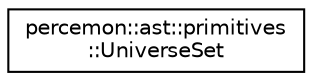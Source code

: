 digraph "Graphical Class Hierarchy"
{
 // LATEX_PDF_SIZE
  edge [fontname="Helvetica",fontsize="10",labelfontname="Helvetica",labelfontsize="10"];
  node [fontname="Helvetica",fontsize="10",shape=record];
  rankdir="LR";
  Node0 [label="percemon::ast::primitives\l::UniverseSet",height=0.2,width=0.4,color="black", fillcolor="white", style="filled",URL="$structpercemon_1_1ast_1_1primitives_1_1UniverseSet.html",tooltip=" "];
}
